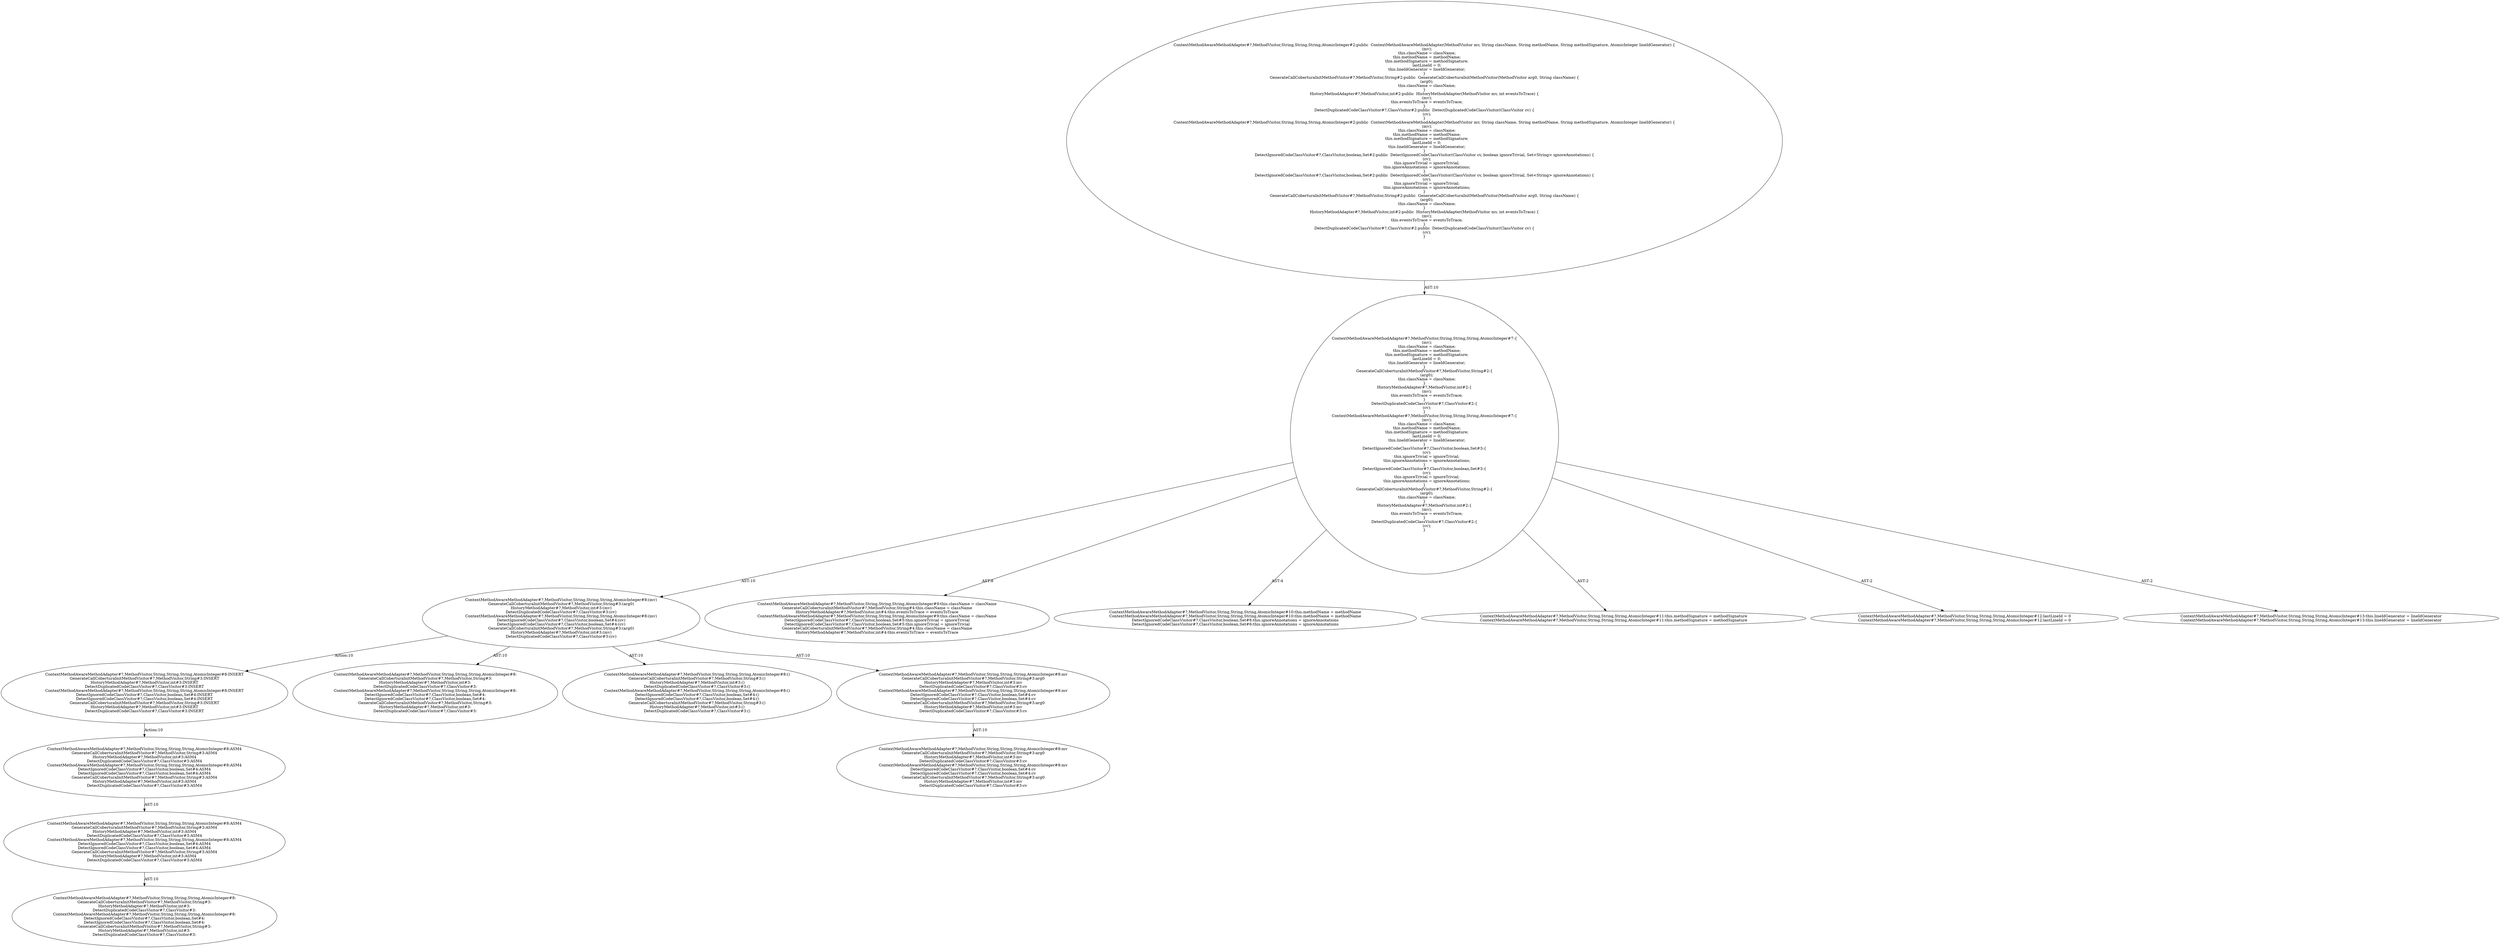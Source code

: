 digraph "Pattern" {
0 [label="ContextMethodAwareMethodAdapter#?,MethodVisitor,String,String,String,AtomicInteger#8:INSERT
GenerateCallCoberturaInitMethodVisitor#?,MethodVisitor,String#3:INSERT
HistoryMethodAdapter#?,MethodVisitor,int#3:INSERT
DetectDuplicatedCodeClassVisitor#?,ClassVisitor#3:INSERT
ContextMethodAwareMethodAdapter#?,MethodVisitor,String,String,String,AtomicInteger#8:INSERT
DetectIgnoredCodeClassVisitor#?,ClassVisitor,boolean,Set#4:INSERT
DetectIgnoredCodeClassVisitor#?,ClassVisitor,boolean,Set#4:INSERT
GenerateCallCoberturaInitMethodVisitor#?,MethodVisitor,String#3:INSERT
HistoryMethodAdapter#?,MethodVisitor,int#3:INSERT
DetectDuplicatedCodeClassVisitor#?,ClassVisitor#3:INSERT" shape=ellipse]
1 [label="ContextMethodAwareMethodAdapter#?,MethodVisitor,String,String,String,AtomicInteger#8:(mv)
GenerateCallCoberturaInitMethodVisitor#?,MethodVisitor,String#3:(arg0)
HistoryMethodAdapter#?,MethodVisitor,int#3:(mv)
DetectDuplicatedCodeClassVisitor#?,ClassVisitor#3:(cv)
ContextMethodAwareMethodAdapter#?,MethodVisitor,String,String,String,AtomicInteger#8:(mv)
DetectIgnoredCodeClassVisitor#?,ClassVisitor,boolean,Set#4:(cv)
DetectIgnoredCodeClassVisitor#?,ClassVisitor,boolean,Set#4:(cv)
GenerateCallCoberturaInitMethodVisitor#?,MethodVisitor,String#3:(arg0)
HistoryMethodAdapter#?,MethodVisitor,int#3:(mv)
DetectDuplicatedCodeClassVisitor#?,ClassVisitor#3:(cv)" shape=ellipse]
2 [label="ContextMethodAwareMethodAdapter#?,MethodVisitor,String,String,String,AtomicInteger#7:\{
    (mv);
    this.className = className;
    this.methodName = methodName;
    this.methodSignature = methodSignature;
    lastLineId = 0;
    this.lineIdGenerator = lineIdGenerator;
\}
GenerateCallCoberturaInitMethodVisitor#?,MethodVisitor,String#2:\{
    (arg0);
    this.className = className;
\}
HistoryMethodAdapter#?,MethodVisitor,int#2:\{
    (mv);
    this.eventsToTrace = eventsToTrace;
\}
DetectDuplicatedCodeClassVisitor#?,ClassVisitor#2:\{
    (cv);
\}
ContextMethodAwareMethodAdapter#?,MethodVisitor,String,String,String,AtomicInteger#7:\{
    (mv);
    this.className = className;
    this.methodName = methodName;
    this.methodSignature = methodSignature;
    lastLineId = 0;
    this.lineIdGenerator = lineIdGenerator;
\}
DetectIgnoredCodeClassVisitor#?,ClassVisitor,boolean,Set#3:\{
    (cv);
    this.ignoreTrivial = ignoreTrivial;
    this.ignoreAnnotations = ignoreAnnotations;
\}
DetectIgnoredCodeClassVisitor#?,ClassVisitor,boolean,Set#3:\{
    (cv);
    this.ignoreTrivial = ignoreTrivial;
    this.ignoreAnnotations = ignoreAnnotations;
\}
GenerateCallCoberturaInitMethodVisitor#?,MethodVisitor,String#2:\{
    (arg0);
    this.className = className;
\}
HistoryMethodAdapter#?,MethodVisitor,int#2:\{
    (mv);
    this.eventsToTrace = eventsToTrace;
\}
DetectDuplicatedCodeClassVisitor#?,ClassVisitor#2:\{
    (cv);
\}" shape=ellipse]
3 [label="ContextMethodAwareMethodAdapter#?,MethodVisitor,String,String,String,AtomicInteger#2:public  ContextMethodAwareMethodAdapter(MethodVisitor mv, String className, String methodName, String methodSignature, AtomicInteger lineIdGenerator) \{
    (mv);
    this.className = className;
    this.methodName = methodName;
    this.methodSignature = methodSignature;
    lastLineId = 0;
    this.lineIdGenerator = lineIdGenerator;
\}
GenerateCallCoberturaInitMethodVisitor#?,MethodVisitor,String#2:public  GenerateCallCoberturaInitMethodVisitor(MethodVisitor arg0, String className) \{
    (arg0);
    this.className = className;
\}
HistoryMethodAdapter#?,MethodVisitor,int#2:public  HistoryMethodAdapter(MethodVisitor mv, int eventsToTrace) \{
    (mv);
    this.eventsToTrace = eventsToTrace;
\}
DetectDuplicatedCodeClassVisitor#?,ClassVisitor#2:public  DetectDuplicatedCodeClassVisitor(ClassVisitor cv) \{
    (cv);
\}
ContextMethodAwareMethodAdapter#?,MethodVisitor,String,String,String,AtomicInteger#2:public  ContextMethodAwareMethodAdapter(MethodVisitor mv, String className, String methodName, String methodSignature, AtomicInteger lineIdGenerator) \{
    (mv);
    this.className = className;
    this.methodName = methodName;
    this.methodSignature = methodSignature;
    lastLineId = 0;
    this.lineIdGenerator = lineIdGenerator;
\}
DetectIgnoredCodeClassVisitor#?,ClassVisitor,boolean,Set#2:public  DetectIgnoredCodeClassVisitor(ClassVisitor cv, boolean ignoreTrivial, Set<String> ignoreAnnotations) \{
    (cv);
    this.ignoreTrivial = ignoreTrivial;
    this.ignoreAnnotations = ignoreAnnotations;
\}
DetectIgnoredCodeClassVisitor#?,ClassVisitor,boolean,Set#2:public  DetectIgnoredCodeClassVisitor(ClassVisitor cv, boolean ignoreTrivial, Set<String> ignoreAnnotations) \{
    (cv);
    this.ignoreTrivial = ignoreTrivial;
    this.ignoreAnnotations = ignoreAnnotations;
\}
GenerateCallCoberturaInitMethodVisitor#?,MethodVisitor,String#2:public  GenerateCallCoberturaInitMethodVisitor(MethodVisitor arg0, String className) \{
    (arg0);
    this.className = className;
\}
HistoryMethodAdapter#?,MethodVisitor,int#2:public  HistoryMethodAdapter(MethodVisitor mv, int eventsToTrace) \{
    (mv);
    this.eventsToTrace = eventsToTrace;
\}
DetectDuplicatedCodeClassVisitor#?,ClassVisitor#2:public  DetectDuplicatedCodeClassVisitor(ClassVisitor cv) \{
    (cv);
\}" shape=ellipse]
4 [label="ContextMethodAwareMethodAdapter#?,MethodVisitor,String,String,String,AtomicInteger#9:this.className = className
GenerateCallCoberturaInitMethodVisitor#?,MethodVisitor,String#4:this.className = className
HistoryMethodAdapter#?,MethodVisitor,int#4:this.eventsToTrace = eventsToTrace
ContextMethodAwareMethodAdapter#?,MethodVisitor,String,String,String,AtomicInteger#9:this.className = className
DetectIgnoredCodeClassVisitor#?,ClassVisitor,boolean,Set#5:this.ignoreTrivial = ignoreTrivial
DetectIgnoredCodeClassVisitor#?,ClassVisitor,boolean,Set#5:this.ignoreTrivial = ignoreTrivial
GenerateCallCoberturaInitMethodVisitor#?,MethodVisitor,String#4:this.className = className
HistoryMethodAdapter#?,MethodVisitor,int#4:this.eventsToTrace = eventsToTrace" shape=ellipse]
5 [label="ContextMethodAwareMethodAdapter#?,MethodVisitor,String,String,String,AtomicInteger#10:this.methodName = methodName
ContextMethodAwareMethodAdapter#?,MethodVisitor,String,String,String,AtomicInteger#10:this.methodName = methodName
DetectIgnoredCodeClassVisitor#?,ClassVisitor,boolean,Set#6:this.ignoreAnnotations = ignoreAnnotations
DetectIgnoredCodeClassVisitor#?,ClassVisitor,boolean,Set#6:this.ignoreAnnotations = ignoreAnnotations" shape=ellipse]
6 [label="ContextMethodAwareMethodAdapter#?,MethodVisitor,String,String,String,AtomicInteger#11:this.methodSignature = methodSignature
ContextMethodAwareMethodAdapter#?,MethodVisitor,String,String,String,AtomicInteger#11:this.methodSignature = methodSignature" shape=ellipse]
7 [label="ContextMethodAwareMethodAdapter#?,MethodVisitor,String,String,String,AtomicInteger#12:lastLineId = 0
ContextMethodAwareMethodAdapter#?,MethodVisitor,String,String,String,AtomicInteger#12:lastLineId = 0" shape=ellipse]
8 [label="ContextMethodAwareMethodAdapter#?,MethodVisitor,String,String,String,AtomicInteger#13:this.lineIdGenerator = lineIdGenerator
ContextMethodAwareMethodAdapter#?,MethodVisitor,String,String,String,AtomicInteger#13:this.lineIdGenerator = lineIdGenerator" shape=ellipse]
9 [label="ContextMethodAwareMethodAdapter#?,MethodVisitor,String,String,String,AtomicInteger#8:
GenerateCallCoberturaInitMethodVisitor#?,MethodVisitor,String#3:
HistoryMethodAdapter#?,MethodVisitor,int#3:
DetectDuplicatedCodeClassVisitor#?,ClassVisitor#3:
ContextMethodAwareMethodAdapter#?,MethodVisitor,String,String,String,AtomicInteger#8:
DetectIgnoredCodeClassVisitor#?,ClassVisitor,boolean,Set#4:
DetectIgnoredCodeClassVisitor#?,ClassVisitor,boolean,Set#4:
GenerateCallCoberturaInitMethodVisitor#?,MethodVisitor,String#3:
HistoryMethodAdapter#?,MethodVisitor,int#3:
DetectDuplicatedCodeClassVisitor#?,ClassVisitor#3:" shape=ellipse]
10 [label="ContextMethodAwareMethodAdapter#?,MethodVisitor,String,String,String,AtomicInteger#8:()
GenerateCallCoberturaInitMethodVisitor#?,MethodVisitor,String#3:()
HistoryMethodAdapter#?,MethodVisitor,int#3:()
DetectDuplicatedCodeClassVisitor#?,ClassVisitor#3:()
ContextMethodAwareMethodAdapter#?,MethodVisitor,String,String,String,AtomicInteger#8:()
DetectIgnoredCodeClassVisitor#?,ClassVisitor,boolean,Set#4:()
DetectIgnoredCodeClassVisitor#?,ClassVisitor,boolean,Set#4:()
GenerateCallCoberturaInitMethodVisitor#?,MethodVisitor,String#3:()
HistoryMethodAdapter#?,MethodVisitor,int#3:()
DetectDuplicatedCodeClassVisitor#?,ClassVisitor#3:()" shape=ellipse]
11 [label="ContextMethodAwareMethodAdapter#?,MethodVisitor,String,String,String,AtomicInteger#8:mv
GenerateCallCoberturaInitMethodVisitor#?,MethodVisitor,String#3:arg0
HistoryMethodAdapter#?,MethodVisitor,int#3:mv
DetectDuplicatedCodeClassVisitor#?,ClassVisitor#3:cv
ContextMethodAwareMethodAdapter#?,MethodVisitor,String,String,String,AtomicInteger#8:mv
DetectIgnoredCodeClassVisitor#?,ClassVisitor,boolean,Set#4:cv
DetectIgnoredCodeClassVisitor#?,ClassVisitor,boolean,Set#4:cv
GenerateCallCoberturaInitMethodVisitor#?,MethodVisitor,String#3:arg0
HistoryMethodAdapter#?,MethodVisitor,int#3:mv
DetectDuplicatedCodeClassVisitor#?,ClassVisitor#3:cv" shape=ellipse]
12 [label="ContextMethodAwareMethodAdapter#?,MethodVisitor,String,String,String,AtomicInteger#8:mv
GenerateCallCoberturaInitMethodVisitor#?,MethodVisitor,String#3:arg0
HistoryMethodAdapter#?,MethodVisitor,int#3:mv
DetectDuplicatedCodeClassVisitor#?,ClassVisitor#3:cv
ContextMethodAwareMethodAdapter#?,MethodVisitor,String,String,String,AtomicInteger#8:mv
DetectIgnoredCodeClassVisitor#?,ClassVisitor,boolean,Set#4:cv
DetectIgnoredCodeClassVisitor#?,ClassVisitor,boolean,Set#4:cv
GenerateCallCoberturaInitMethodVisitor#?,MethodVisitor,String#3:arg0
HistoryMethodAdapter#?,MethodVisitor,int#3:mv
DetectDuplicatedCodeClassVisitor#?,ClassVisitor#3:cv" shape=ellipse]
13 [label="ContextMethodAwareMethodAdapter#?,MethodVisitor,String,String,String,AtomicInteger#8:ASM4
GenerateCallCoberturaInitMethodVisitor#?,MethodVisitor,String#3:ASM4
HistoryMethodAdapter#?,MethodVisitor,int#3:ASM4
DetectDuplicatedCodeClassVisitor#?,ClassVisitor#3:ASM4
ContextMethodAwareMethodAdapter#?,MethodVisitor,String,String,String,AtomicInteger#8:ASM4
DetectIgnoredCodeClassVisitor#?,ClassVisitor,boolean,Set#4:ASM4
DetectIgnoredCodeClassVisitor#?,ClassVisitor,boolean,Set#4:ASM4
GenerateCallCoberturaInitMethodVisitor#?,MethodVisitor,String#3:ASM4
HistoryMethodAdapter#?,MethodVisitor,int#3:ASM4
DetectDuplicatedCodeClassVisitor#?,ClassVisitor#3:ASM4" shape=ellipse]
14 [label="ContextMethodAwareMethodAdapter#?,MethodVisitor,String,String,String,AtomicInteger#8:ASM4
GenerateCallCoberturaInitMethodVisitor#?,MethodVisitor,String#3:ASM4
HistoryMethodAdapter#?,MethodVisitor,int#3:ASM4
DetectDuplicatedCodeClassVisitor#?,ClassVisitor#3:ASM4
ContextMethodAwareMethodAdapter#?,MethodVisitor,String,String,String,AtomicInteger#8:ASM4
DetectIgnoredCodeClassVisitor#?,ClassVisitor,boolean,Set#4:ASM4
DetectIgnoredCodeClassVisitor#?,ClassVisitor,boolean,Set#4:ASM4
GenerateCallCoberturaInitMethodVisitor#?,MethodVisitor,String#3:ASM4
HistoryMethodAdapter#?,MethodVisitor,int#3:ASM4
DetectDuplicatedCodeClassVisitor#?,ClassVisitor#3:ASM4" shape=ellipse]
15 [label="ContextMethodAwareMethodAdapter#?,MethodVisitor,String,String,String,AtomicInteger#8:
GenerateCallCoberturaInitMethodVisitor#?,MethodVisitor,String#3:
HistoryMethodAdapter#?,MethodVisitor,int#3:
DetectDuplicatedCodeClassVisitor#?,ClassVisitor#3:
ContextMethodAwareMethodAdapter#?,MethodVisitor,String,String,String,AtomicInteger#8:
DetectIgnoredCodeClassVisitor#?,ClassVisitor,boolean,Set#4:
DetectIgnoredCodeClassVisitor#?,ClassVisitor,boolean,Set#4:
GenerateCallCoberturaInitMethodVisitor#?,MethodVisitor,String#3:
HistoryMethodAdapter#?,MethodVisitor,int#3:
DetectDuplicatedCodeClassVisitor#?,ClassVisitor#3:" shape=ellipse]
0 -> 13 [label="Action:10"];
1 -> 0 [label="Action:10"];
1 -> 9 [label="AST:10"];
1 -> 10 [label="AST:10"];
1 -> 11 [label="AST:10"];
2 -> 1 [label="AST:10"];
2 -> 4 [label="AST:8"];
2 -> 5 [label="AST:4"];
2 -> 6 [label="AST:2"];
2 -> 7 [label="AST:2"];
2 -> 8 [label="AST:2"];
3 -> 2 [label="AST:10"];
11 -> 12 [label="AST:10"];
13 -> 14 [label="AST:10"];
14 -> 15 [label="AST:10"];
}